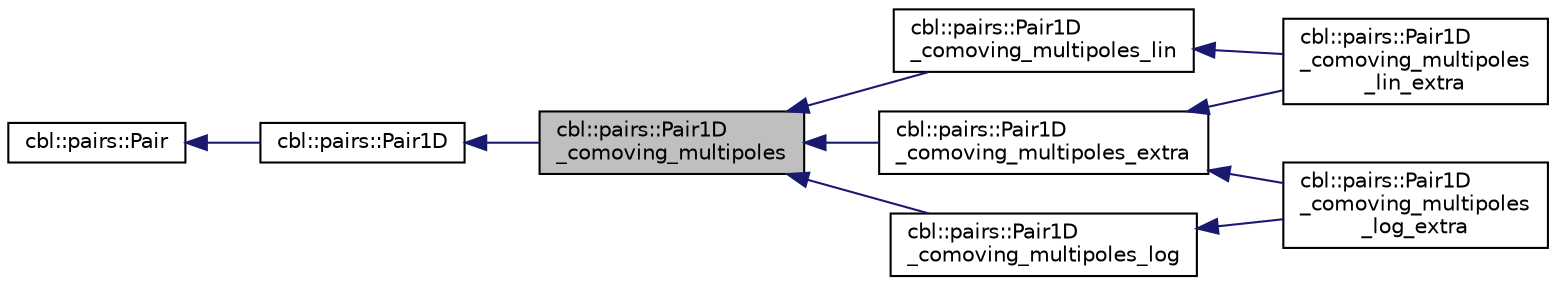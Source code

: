 digraph "cbl::pairs::Pair1D_comoving_multipoles"
{
  edge [fontname="Helvetica",fontsize="10",labelfontname="Helvetica",labelfontsize="10"];
  node [fontname="Helvetica",fontsize="10",shape=record];
  rankdir="LR";
  Node0 [label="cbl::pairs::Pair1D\l_comoving_multipoles",height=0.2,width=0.4,color="black", fillcolor="grey75", style="filled", fontcolor="black"];
  Node1 -> Node0 [dir="back",color="midnightblue",fontsize="10",style="solid",fontname="Helvetica"];
  Node1 [label="cbl::pairs::Pair1D",height=0.2,width=0.4,color="black", fillcolor="white", style="filled",URL="$d0/d47/classcbl_1_1pairs_1_1Pair1D.html",tooltip="The class Pair1D. "];
  Node2 -> Node1 [dir="back",color="midnightblue",fontsize="10",style="solid",fontname="Helvetica"];
  Node2 [label="cbl::pairs::Pair",height=0.2,width=0.4,color="black", fillcolor="white", style="filled",URL="$d2/db5/classcbl_1_1pairs_1_1Pair.html",tooltip="The class Pair. "];
  Node0 -> Node3 [dir="back",color="midnightblue",fontsize="10",style="solid",fontname="Helvetica"];
  Node3 [label="cbl::pairs::Pair1D\l_comoving_multipoles_extra",height=0.2,width=0.4,color="black", fillcolor="white", style="filled",URL="$db/d16/classcbl_1_1pairs_1_1Pair1D__comoving__multipoles__extra.html",tooltip="The class Pair1D_comoving_multipoles_extra. "];
  Node3 -> Node4 [dir="back",color="midnightblue",fontsize="10",style="solid",fontname="Helvetica"];
  Node4 [label="cbl::pairs::Pair1D\l_comoving_multipoles\l_lin_extra",height=0.2,width=0.4,color="black", fillcolor="white", style="filled",URL="$df/d02/classcbl_1_1pairs_1_1Pair1D__comoving__multipoles__lin__extra.html",tooltip="The class Pair1D_comoving_multipoles_lin_extra. "];
  Node3 -> Node5 [dir="back",color="midnightblue",fontsize="10",style="solid",fontname="Helvetica"];
  Node5 [label="cbl::pairs::Pair1D\l_comoving_multipoles\l_log_extra",height=0.2,width=0.4,color="black", fillcolor="white", style="filled",URL="$d7/d79/classcbl_1_1pairs_1_1Pair1D__comoving__multipoles__log__extra.html",tooltip="The class Pair1D_comoving_multipoles_log_extra. "];
  Node0 -> Node6 [dir="back",color="midnightblue",fontsize="10",style="solid",fontname="Helvetica"];
  Node6 [label="cbl::pairs::Pair1D\l_comoving_multipoles_lin",height=0.2,width=0.4,color="black", fillcolor="white", style="filled",URL="$d3/dc0/classcbl_1_1pairs_1_1Pair1D__comoving__multipoles__lin.html",tooltip="The class Pair1D_comoving_multipoles_lin. "];
  Node6 -> Node4 [dir="back",color="midnightblue",fontsize="10",style="solid",fontname="Helvetica"];
  Node0 -> Node7 [dir="back",color="midnightblue",fontsize="10",style="solid",fontname="Helvetica"];
  Node7 [label="cbl::pairs::Pair1D\l_comoving_multipoles_log",height=0.2,width=0.4,color="black", fillcolor="white", style="filled",URL="$dd/d4f/classcbl_1_1pairs_1_1Pair1D__comoving__multipoles__log.html",tooltip="The class Pair1D_comoving_multipoles_log. "];
  Node7 -> Node5 [dir="back",color="midnightblue",fontsize="10",style="solid",fontname="Helvetica"];
}
